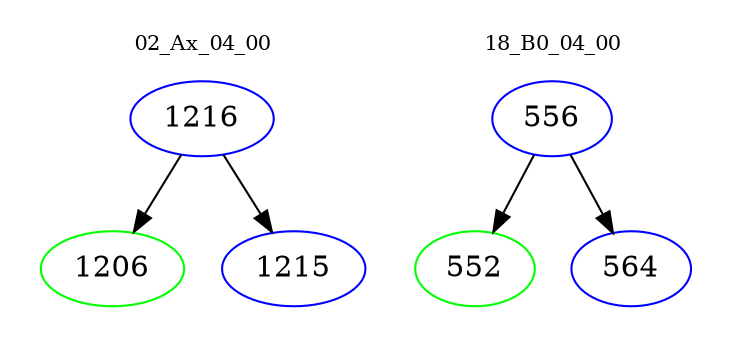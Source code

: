 digraph{
subgraph cluster_0 {
color = white
label = "02_Ax_04_00";
fontsize=10;
T0_1216 [label="1216", color="blue"]
T0_1216 -> T0_1206 [color="black"]
T0_1206 [label="1206", color="green"]
T0_1216 -> T0_1215 [color="black"]
T0_1215 [label="1215", color="blue"]
}
subgraph cluster_1 {
color = white
label = "18_B0_04_00";
fontsize=10;
T1_556 [label="556", color="blue"]
T1_556 -> T1_552 [color="black"]
T1_552 [label="552", color="green"]
T1_556 -> T1_564 [color="black"]
T1_564 [label="564", color="blue"]
}
}
